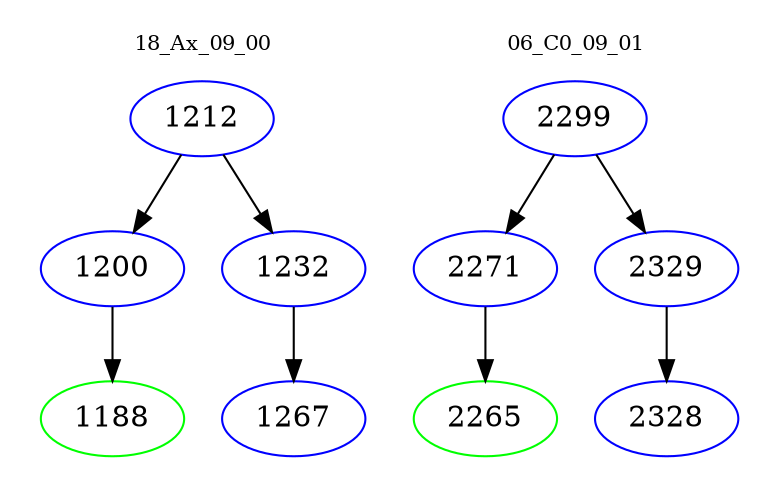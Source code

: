 digraph{
subgraph cluster_0 {
color = white
label = "18_Ax_09_00";
fontsize=10;
T0_1212 [label="1212", color="blue"]
T0_1212 -> T0_1200 [color="black"]
T0_1200 [label="1200", color="blue"]
T0_1200 -> T0_1188 [color="black"]
T0_1188 [label="1188", color="green"]
T0_1212 -> T0_1232 [color="black"]
T0_1232 [label="1232", color="blue"]
T0_1232 -> T0_1267 [color="black"]
T0_1267 [label="1267", color="blue"]
}
subgraph cluster_1 {
color = white
label = "06_C0_09_01";
fontsize=10;
T1_2299 [label="2299", color="blue"]
T1_2299 -> T1_2271 [color="black"]
T1_2271 [label="2271", color="blue"]
T1_2271 -> T1_2265 [color="black"]
T1_2265 [label="2265", color="green"]
T1_2299 -> T1_2329 [color="black"]
T1_2329 [label="2329", color="blue"]
T1_2329 -> T1_2328 [color="black"]
T1_2328 [label="2328", color="blue"]
}
}
